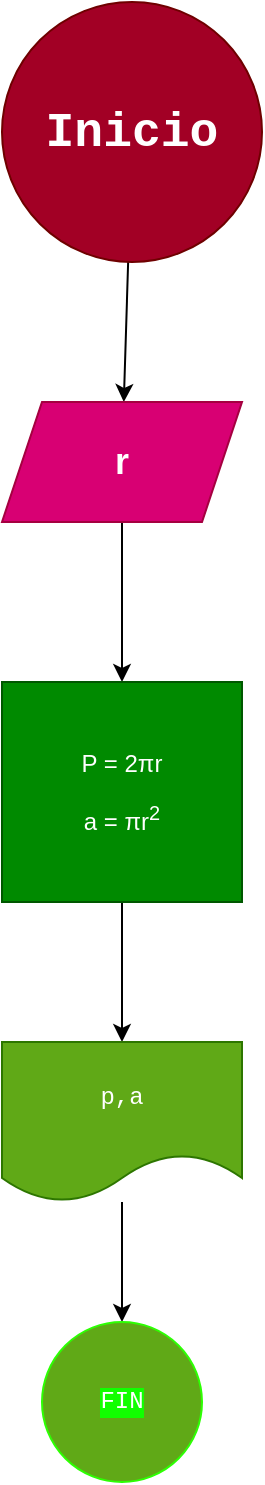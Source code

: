 <mxfile>
    <diagram id="sBu9Aq3xB4t5JJDaalm1" name="Página-1">
        <mxGraphModel dx="427" dy="457" grid="1" gridSize="10" guides="1" tooltips="1" connect="1" arrows="1" fold="1" page="1" pageScale="1" pageWidth="827" pageHeight="1169" math="0" shadow="0">
            <root>
                <mxCell id="0"/>
                <mxCell id="1" parent="0"/>
                <mxCell id="4" style="edgeStyle=none;html=1;" edge="1" parent="1" source="2" target="3">
                    <mxGeometry relative="1" as="geometry"/>
                </mxCell>
                <mxCell id="2" value="&lt;h1&gt;&lt;font face=&quot;Courier New&quot;&gt;Inicio&lt;/font&gt;&lt;/h1&gt;" style="ellipse;whiteSpace=wrap;html=1;aspect=fixed;fillColor=#a20025;fontColor=#ffffff;strokeColor=#6F0000;" vertex="1" parent="1">
                    <mxGeometry x="170" y="200" width="130" height="130" as="geometry"/>
                </mxCell>
                <mxCell id="6" value="" style="edgeStyle=none;html=1;" edge="1" parent="1" source="3" target="5">
                    <mxGeometry relative="1" as="geometry"/>
                </mxCell>
                <mxCell id="3" value="&lt;h2&gt;&lt;b&gt;r&lt;/b&gt;&lt;/h2&gt;" style="shape=parallelogram;perimeter=parallelogramPerimeter;whiteSpace=wrap;html=1;fixedSize=1;fillColor=#d80073;fontColor=#ffffff;strokeColor=#A50040;" vertex="1" parent="1">
                    <mxGeometry x="170" y="400" width="120" height="60" as="geometry"/>
                </mxCell>
                <mxCell id="8" style="edgeStyle=none;html=1;fontFamily=Courier New;" edge="1" parent="1" source="5" target="7">
                    <mxGeometry relative="1" as="geometry"/>
                </mxCell>
                <mxCell id="5" value="&lt;p&gt;P = 2&lt;span style=&quot;background-color: initial;&quot;&gt;πr&lt;/span&gt;&lt;/p&gt;&lt;p&gt;&lt;span style=&quot;background-color: initial;&quot;&gt;a =&amp;nbsp;&lt;/span&gt;&lt;span style=&quot;background-color: initial;&quot;&gt;πr&lt;sup&gt;2&lt;/sup&gt;&lt;/span&gt;&lt;/p&gt;&lt;p&gt;&lt;/p&gt;&lt;p&gt;&lt;/p&gt;&lt;p&gt;&lt;/p&gt;" style="whiteSpace=wrap;html=1;fillColor=#008a00;fontColor=#ffffff;strokeColor=#005700;" vertex="1" parent="1">
                    <mxGeometry x="170" y="540" width="120" height="110" as="geometry"/>
                </mxCell>
                <mxCell id="16" style="edgeStyle=none;html=1;fontFamily=Courier New;" edge="1" parent="1" source="7" target="15">
                    <mxGeometry relative="1" as="geometry"/>
                </mxCell>
                <mxCell id="7" value="p,a" style="shape=document;whiteSpace=wrap;html=1;boundedLbl=1;fontFamily=Courier New;fillColor=#60a917;fontColor=#ffffff;strokeColor=#2D7600;" vertex="1" parent="1">
                    <mxGeometry x="170" y="720" width="120" height="80" as="geometry"/>
                </mxCell>
                <mxCell id="15" value="FIN" style="ellipse;whiteSpace=wrap;html=1;aspect=fixed;labelBackgroundColor=#11FF00;fontFamily=Courier New;fillColor=#60a917;fontColor=#ffffff;strokeColor=#2DFF03;" vertex="1" parent="1">
                    <mxGeometry x="190" y="860" width="80" height="80" as="geometry"/>
                </mxCell>
            </root>
        </mxGraphModel>
    </diagram>
</mxfile>